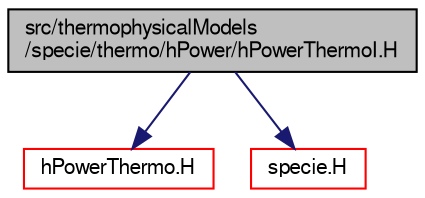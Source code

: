 digraph "src/thermophysicalModels/specie/thermo/hPower/hPowerThermoI.H"
{
  bgcolor="transparent";
  edge [fontname="FreeSans",fontsize="10",labelfontname="FreeSans",labelfontsize="10"];
  node [fontname="FreeSans",fontsize="10",shape=record];
  Node1 [label="src/thermophysicalModels\l/specie/thermo/hPower/hPowerThermoI.H",height=0.2,width=0.4,color="black", fillcolor="grey75", style="filled" fontcolor="black"];
  Node1 -> Node2 [color="midnightblue",fontsize="10",style="solid",fontname="FreeSans"];
  Node2 [label="hPowerThermo.H",height=0.2,width=0.4,color="red",URL="$a09866.html"];
  Node1 -> Node3 [color="midnightblue",fontsize="10",style="solid",fontname="FreeSans"];
  Node3 [label="specie.H",height=0.2,width=0.4,color="red",URL="$a09851.html"];
}
